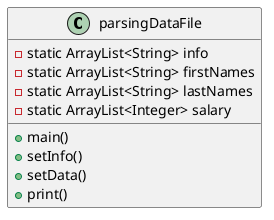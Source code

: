 @startuml
'https://plantuml.com/sequence-diagram
class parsingDataFile
{
 - static ArrayList<String> info
 - static ArrayList<String> firstNames
 - static ArrayList<String> lastNames
 - static ArrayList<Integer> salary
 +main()
 +setInfo()
 +setData()
 +print()
}
@enduml
